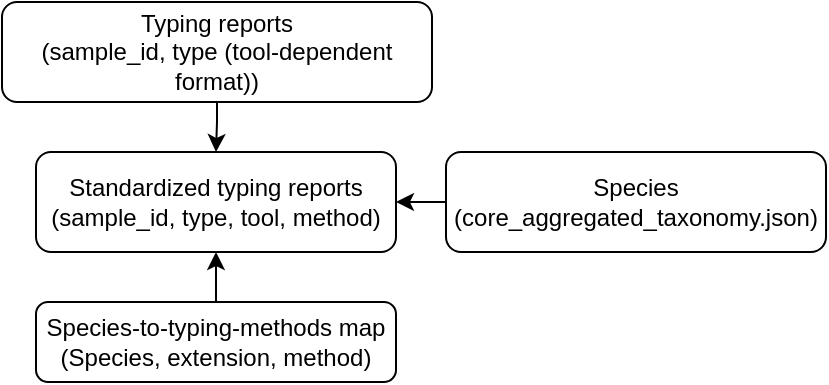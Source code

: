 <mxfile version="20.1.2" type="github">
  <diagram id="zrMWa_FLOu9Q8kttmFzF" name="Page-1">
    <mxGraphModel dx="1102" dy="551" grid="1" gridSize="10" guides="1" tooltips="1" connect="1" arrows="1" fold="1" page="1" pageScale="1" pageWidth="850" pageHeight="1100" math="0" shadow="0">
      <root>
        <mxCell id="0" />
        <mxCell id="1" parent="0" />
        <mxCell id="sf5IwjjIK1uFrz8gkjvL-13" style="edgeStyle=orthogonalEdgeStyle;rounded=0;orthogonalLoop=1;jettySize=auto;html=1;exitX=0;exitY=0.5;exitDx=0;exitDy=0;entryX=1;entryY=0.5;entryDx=0;entryDy=0;" edge="1" parent="1" source="sf5IwjjIK1uFrz8gkjvL-1" target="sf5IwjjIK1uFrz8gkjvL-7">
          <mxGeometry relative="1" as="geometry" />
        </mxCell>
        <mxCell id="sf5IwjjIK1uFrz8gkjvL-1" value="&lt;div&gt;Species&lt;/div&gt;&lt;div&gt;(core_aggregated_taxonomy.json)&lt;/div&gt;" style="rounded=1;whiteSpace=wrap;html=1;" vertex="1" parent="1">
          <mxGeometry x="540" y="255" width="190" height="50" as="geometry" />
        </mxCell>
        <mxCell id="sf5IwjjIK1uFrz8gkjvL-12" style="edgeStyle=orthogonalEdgeStyle;rounded=0;orthogonalLoop=1;jettySize=auto;html=1;exitX=0.5;exitY=0;exitDx=0;exitDy=0;entryX=0.5;entryY=1;entryDx=0;entryDy=0;" edge="1" parent="1" source="sf5IwjjIK1uFrz8gkjvL-5" target="sf5IwjjIK1uFrz8gkjvL-7">
          <mxGeometry relative="1" as="geometry" />
        </mxCell>
        <mxCell id="sf5IwjjIK1uFrz8gkjvL-5" value="&lt;div&gt;Species-to-typing-methods map&lt;/div&gt;&lt;div&gt;(Species, extension, method)&lt;br&gt;&lt;/div&gt;" style="rounded=1;whiteSpace=wrap;html=1;" vertex="1" parent="1">
          <mxGeometry x="335" y="330" width="180" height="40" as="geometry" />
        </mxCell>
        <mxCell id="sf5IwjjIK1uFrz8gkjvL-8" style="edgeStyle=orthogonalEdgeStyle;rounded=0;orthogonalLoop=1;jettySize=auto;html=1;exitX=0.5;exitY=1;exitDx=0;exitDy=0;entryX=0.5;entryY=0;entryDx=0;entryDy=0;" edge="1" parent="1" source="sf5IwjjIK1uFrz8gkjvL-6" target="sf5IwjjIK1uFrz8gkjvL-7">
          <mxGeometry relative="1" as="geometry">
            <Array as="points">
              <mxPoint x="425" y="240" />
              <mxPoint x="425" y="240" />
            </Array>
          </mxGeometry>
        </mxCell>
        <mxCell id="sf5IwjjIK1uFrz8gkjvL-6" value="&lt;div&gt;Typing reports&lt;/div&gt;&lt;div&gt;(sample_id, type (tool-dependent format))&lt;br&gt;&lt;/div&gt;" style="rounded=1;whiteSpace=wrap;html=1;" vertex="1" parent="1">
          <mxGeometry x="318" y="180" width="215" height="50" as="geometry" />
        </mxCell>
        <mxCell id="sf5IwjjIK1uFrz8gkjvL-7" value="&lt;div&gt;Standardized typing reports&lt;/div&gt;&lt;div&gt;(sample_id, type, tool, method)&lt;br&gt;&lt;/div&gt;" style="rounded=1;whiteSpace=wrap;html=1;" vertex="1" parent="1">
          <mxGeometry x="335" y="255" width="180" height="50" as="geometry" />
        </mxCell>
      </root>
    </mxGraphModel>
  </diagram>
</mxfile>

